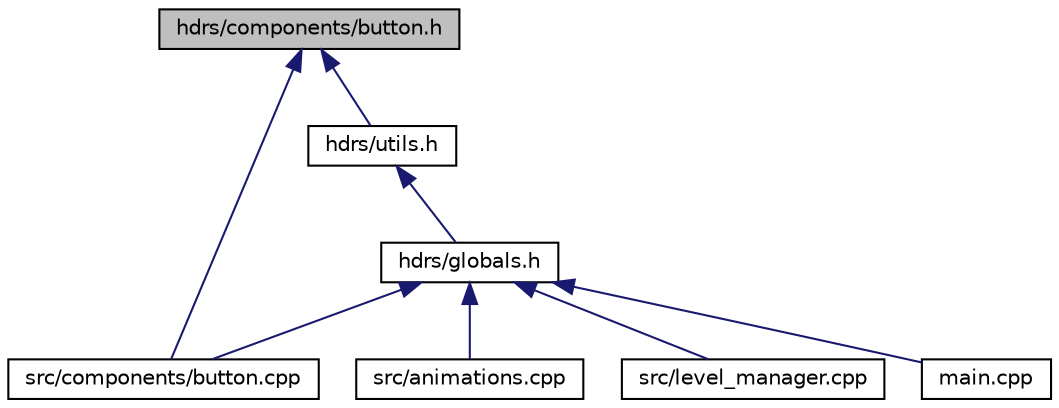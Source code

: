 digraph "hdrs/components/button.h"
{
 // LATEX_PDF_SIZE
  edge [fontname="Helvetica",fontsize="10",labelfontname="Helvetica",labelfontsize="10"];
  node [fontname="Helvetica",fontsize="10",shape=record];
  Node1 [label="hdrs/components/button.h",height=0.2,width=0.4,color="black", fillcolor="grey75", style="filled", fontcolor="black",tooltip=" "];
  Node1 -> Node2 [dir="back",color="midnightblue",fontsize="10",style="solid"];
  Node2 [label="src/components/button.cpp",height=0.2,width=0.4,color="black", fillcolor="white", style="filled",URL="$button_8cpp.html",tooltip=" "];
  Node1 -> Node3 [dir="back",color="midnightblue",fontsize="10",style="solid"];
  Node3 [label="hdrs/utils.h",height=0.2,width=0.4,color="black", fillcolor="white", style="filled",URL="$utils_8h.html",tooltip=" "];
  Node3 -> Node4 [dir="back",color="midnightblue",fontsize="10",style="solid"];
  Node4 [label="hdrs/globals.h",height=0.2,width=0.4,color="black", fillcolor="white", style="filled",URL="$globals_8h.html",tooltip=" "];
  Node4 -> Node5 [dir="back",color="midnightblue",fontsize="10",style="solid"];
  Node5 [label="src/animations.cpp",height=0.2,width=0.4,color="black", fillcolor="white", style="filled",URL="$animations_8cpp.html",tooltip=" "];
  Node4 -> Node6 [dir="back",color="midnightblue",fontsize="10",style="solid"];
  Node6 [label="src/level_manager.cpp",height=0.2,width=0.4,color="black", fillcolor="white", style="filled",URL="$level__manager_8cpp.html",tooltip=" "];
  Node4 -> Node2 [dir="back",color="midnightblue",fontsize="10",style="solid"];
  Node4 -> Node7 [dir="back",color="midnightblue",fontsize="10",style="solid"];
  Node7 [label="main.cpp",height=0.2,width=0.4,color="black", fillcolor="white", style="filled",URL="$main_8cpp.html",tooltip=" "];
}

